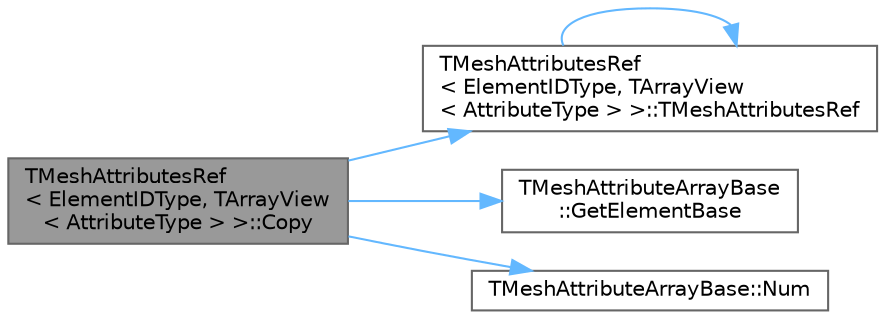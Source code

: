 digraph "TMeshAttributesRef&lt; ElementIDType, TArrayView&lt; AttributeType &gt; &gt;::Copy"
{
 // INTERACTIVE_SVG=YES
 // LATEX_PDF_SIZE
  bgcolor="transparent";
  edge [fontname=Helvetica,fontsize=10,labelfontname=Helvetica,labelfontsize=10];
  node [fontname=Helvetica,fontsize=10,shape=box,height=0.2,width=0.4];
  rankdir="LR";
  Node1 [id="Node000001",label="TMeshAttributesRef\l\< ElementIDType, TArrayView\l\< AttributeType \> \>::Copy",height=0.2,width=0.4,color="gray40", fillcolor="grey60", style="filled", fontcolor="black",tooltip="Copies the given attribute array and index to this index."];
  Node1 -> Node2 [id="edge1_Node000001_Node000002",color="steelblue1",style="solid",tooltip=" "];
  Node2 [id="Node000002",label="TMeshAttributesRef\l\< ElementIDType, TArrayView\l\< AttributeType \> \>::TMeshAttributesRef",height=0.2,width=0.4,color="grey40", fillcolor="white", style="filled",URL="$de/d89/classTMeshAttributesRef_3_01ElementIDType_00_01TArrayView_3_01AttributeType_01_4_01_4.html#a032fe1dd459367c1fb6d97512572861e",tooltip=" "];
  Node2 -> Node2 [id="edge2_Node000002_Node000002",color="steelblue1",style="solid",tooltip=" "];
  Node1 -> Node3 [id="edge3_Node000001_Node000003",color="steelblue1",style="solid",tooltip=" "];
  Node3 [id="Node000003",label="TMeshAttributeArrayBase\l::GetElementBase",height=0.2,width=0.4,color="grey40", fillcolor="white", style="filled",URL="$d3/d90/classTMeshAttributeArrayBase.html#ac34c831055a6a55426a8846f3157577c",tooltip=" "];
  Node1 -> Node4 [id="edge4_Node000001_Node000004",color="steelblue1",style="solid",tooltip=" "];
  Node4 [id="Node000004",label="TMeshAttributeArrayBase::Num",height=0.2,width=0.4,color="grey40", fillcolor="white", style="filled",URL="$d3/d90/classTMeshAttributeArrayBase.html#aaae2d011164913c466b7ad057c00adaa",tooltip="Return size of container."];
}
